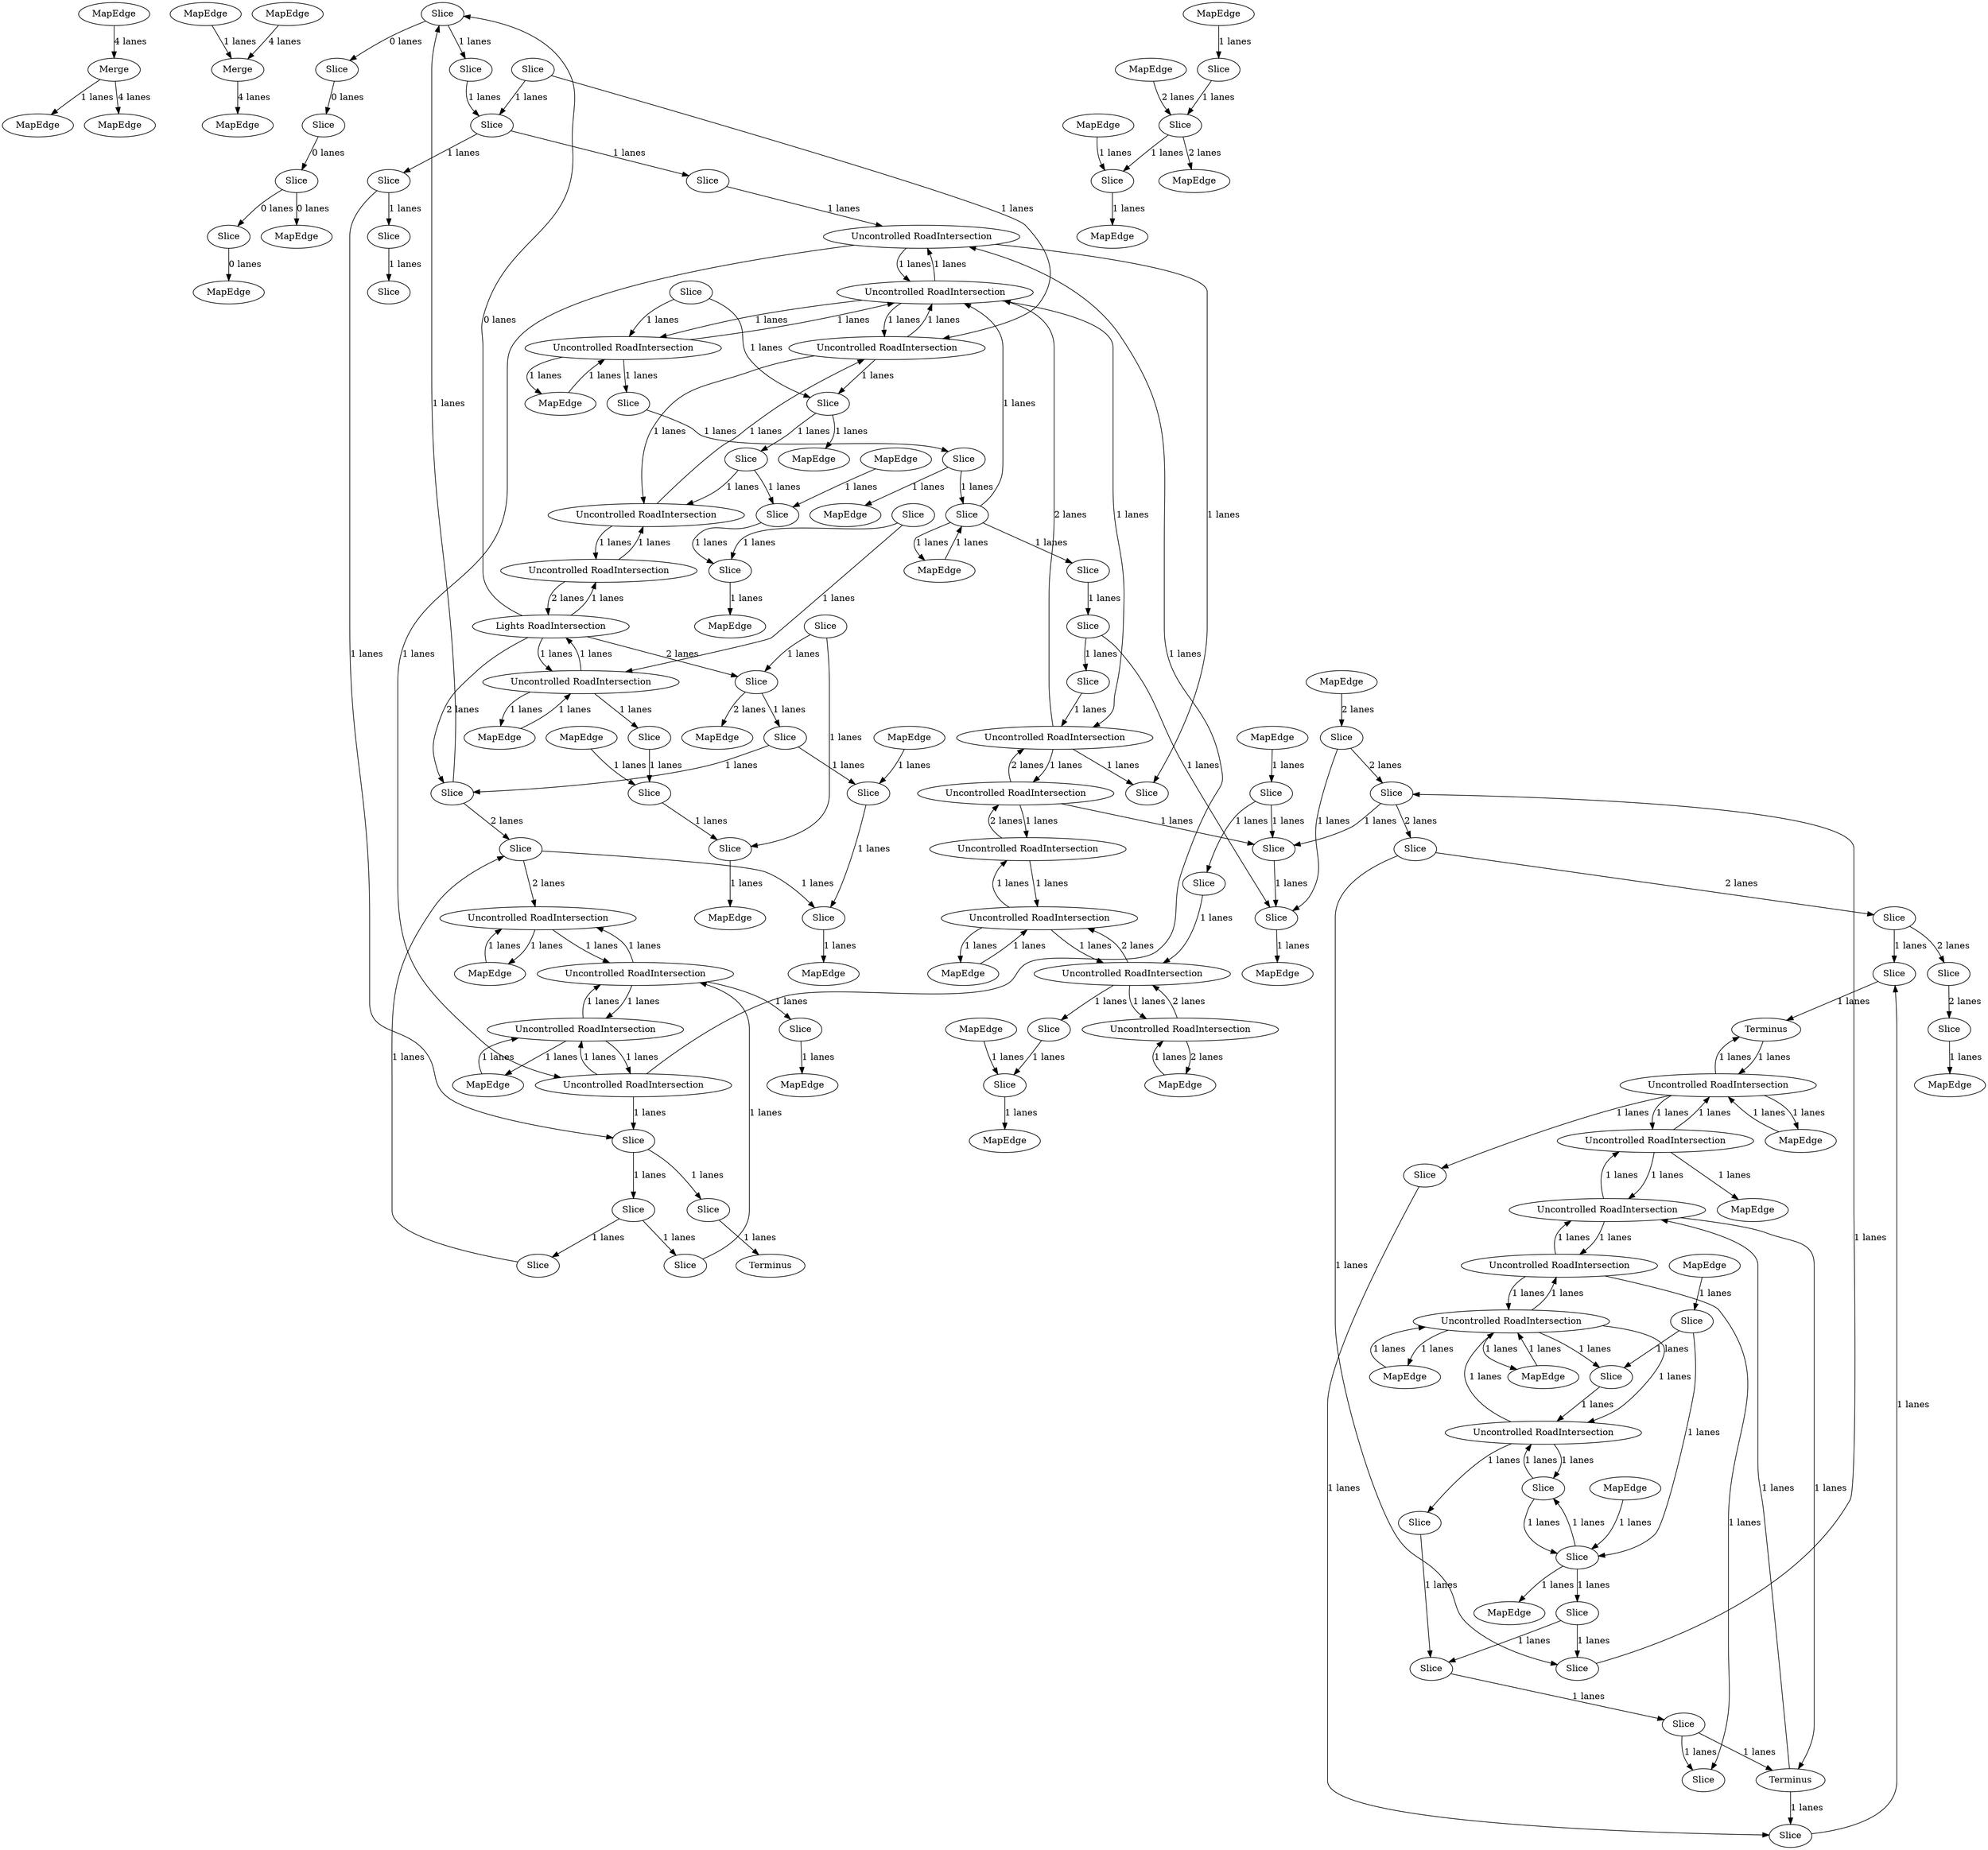 digraph {
    0 [ label = "Merge" ]
    1 [ label = "MapEdge" ]
    2 [ label = "Merge" ]
    3 [ label = "MapEdge" ]
    4 [ label = "Slice" ]
    5 [ label = "Lights RoadIntersection" ]
    6 [ label = "MapEdge" ]
    7 [ label = "Slice" ]
    8 [ label = "Slice" ]
    9 [ label = "Uncontrolled RoadIntersection" ]
    10 [ label = "MapEdge" ]
    11 [ label = "MapEdge" ]
    12 [ label = "Slice" ]
    13 [ label = "MapEdge" ]
    14 [ label = "MapEdge" ]
    15 [ label = "Uncontrolled RoadIntersection" ]
    16 [ label = "MapEdge" ]
    17 [ label = "Uncontrolled RoadIntersection" ]
    18 [ label = "Uncontrolled RoadIntersection" ]
    19 [ label = "Uncontrolled RoadIntersection" ]
    20 [ label = "MapEdge" ]
    21 [ label = "Uncontrolled RoadIntersection" ]
    22 [ label = "Uncontrolled RoadIntersection" ]
    23 [ label = "Slice" ]
    24 [ label = "Terminus" ]
    25 [ label = "Slice" ]
    26 [ label = "MapEdge" ]
    27 [ label = "Slice" ]
    28 [ label = "Slice" ]
    29 [ label = "MapEdge" ]
    30 [ label = "Terminus" ]
    31 [ label = "Slice" ]
    32 [ label = "Slice" ]
    33 [ label = "MapEdge" ]
    34 [ label = "MapEdge" ]
    35 [ label = "Uncontrolled RoadIntersection" ]
    36 [ label = "Uncontrolled RoadIntersection" ]
    37 [ label = "MapEdge" ]
    38 [ label = "MapEdge" ]
    39 [ label = "MapEdge" ]
    40 [ label = "Slice" ]
    41 [ label = "MapEdge" ]
    42 [ label = "MapEdge" ]
    43 [ label = "Slice" ]
    44 [ label = "Slice" ]
    45 [ label = "Slice" ]
    46 [ label = "MapEdge" ]
    47 [ label = "Slice" ]
    48 [ label = "Slice" ]
    49 [ label = "MapEdge" ]
    50 [ label = "Slice" ]
    51 [ label = "MapEdge" ]
    52 [ label = "Slice" ]
    53 [ label = "Uncontrolled RoadIntersection" ]
    54 [ label = "MapEdge" ]
    55 [ label = "MapEdge" ]
    56 [ label = "Slice" ]
    57 [ label = "Slice" ]
    58 [ label = "MapEdge" ]
    59 [ label = "MapEdge" ]
    60 [ label = "Uncontrolled RoadIntersection" ]
    61 [ label = "MapEdge" ]
    62 [ label = "MapEdge" ]
    63 [ label = "Uncontrolled RoadIntersection" ]
    64 [ label = "Slice" ]
    65 [ label = "Slice" ]
    66 [ label = "Slice" ]
    67 [ label = "Slice" ]
    68 [ label = "Slice" ]
    69 [ label = "Slice" ]
    70 [ label = "Slice" ]
    71 [ label = "MapEdge" ]
    72 [ label = "MapEdge" ]
    73 [ label = "Slice" ]
    74 [ label = "Slice" ]
    75 [ label = "MapEdge" ]
    76 [ label = "Slice" ]
    77 [ label = "Slice" ]
    78 [ label = "Slice" ]
    79 [ label = "MapEdge" ]
    80 [ label = "Slice" ]
    81 [ label = "Slice" ]
    82 [ label = "Slice" ]
    83 [ label = "Slice" ]
    84 [ label = "Slice" ]
    85 [ label = "Slice" ]
    86 [ label = "Slice" ]
    87 [ label = "Slice" ]
    88 [ label = "Slice" ]
    89 [ label = "Uncontrolled RoadIntersection" ]
    90 [ label = "Slice" ]
    91 [ label = "Slice" ]
    92 [ label = "Slice" ]
    93 [ label = "Slice" ]
    94 [ label = "Slice" ]
    95 [ label = "Slice" ]
    96 [ label = "MapEdge" ]
    97 [ label = "Slice" ]
    98 [ label = "Uncontrolled RoadIntersection" ]
    99 [ label = "Uncontrolled RoadIntersection" ]
    100 [ label = "Slice" ]
    101 [ label = "Slice" ]
    102 [ label = "Slice" ]
    103 [ label = "Uncontrolled RoadIntersection" ]
    104 [ label = "Uncontrolled RoadIntersection" ]
    105 [ label = "Slice" ]
    106 [ label = "Slice" ]
    107 [ label = "Slice" ]
    108 [ label = "Slice" ]
    109 [ label = "Slice" ]
    110 [ label = "MapEdge" ]
    111 [ label = "Slice" ]
    112 [ label = "MapEdge" ]
    113 [ label = "Uncontrolled RoadIntersection" ]
    114 [ label = "Slice" ]
    115 [ label = "Slice" ]
    116 [ label = "Slice" ]
    117 [ label = "Uncontrolled RoadIntersection" ]
    118 [ label = "Slice" ]
    119 [ label = "MapEdge" ]
    120 [ label = "MapEdge" ]
    121 [ label = "Slice" ]
    122 [ label = "Slice" ]
    123 [ label = "MapEdge" ]
    124 [ label = "MapEdge" ]
    125 [ label = "MapEdge" ]
    126 [ label = "MapEdge" ]
    127 [ label = "MapEdge" ]
    128 [ label = "Uncontrolled RoadIntersection" ]
    129 [ label = "Slice" ]
    130 [ label = "Slice" ]
    131 [ label = "Slice" ]
    132 [ label = "Slice" ]
    133 [ label = "Uncontrolled RoadIntersection" ]
    134 [ label = "Terminus" ]
    135 [ label = "Slice" ]
    136 [ label = "Uncontrolled RoadIntersection" ]
    137 [ label = "MapEdge" ]
    138 [ label = "Slice" ]
    139 [ label = "Uncontrolled RoadIntersection" ]
    140 [ label = "MapEdge" ]
    0 -> 1 [ label = "1 lanes" ]
    2 -> 3 [ label = "4 lanes" ]
    84 -> 4 [ label = "0 lanes" ]
    5 -> 84 [ label = "0 lanes" ]
    6 -> 0 [ label = "4 lanes" ]
    8 -> 7 [ label = "0 lanes" ]
    9 -> 10 [ label = "2 lanes" ]
    10 -> 9 [ label = "1 lanes" ]
    12 -> 11 [ label = "0 lanes" ]
    0 -> 13 [ label = "4 lanes" ]
    14 -> 15 [ label = "1 lanes" ]
    15 -> 14 [ label = "1 lanes" ]
    16 -> 17 [ label = "1 lanes" ]
    17 -> 16 [ label = "1 lanes" ]
    5 -> 85 [ label = "2 lanes" ]
    85 -> 86 [ label = "2 lanes" ]
    86 -> 18 [ label = "2 lanes" ]
    19 -> 89 [ label = "1 lanes" ]
    89 -> 19 [ label = "1 lanes" ]
    89 -> 18 [ label = "1 lanes" ]
    18 -> 89 [ label = "1 lanes" ]
    18 -> 20 [ label = "1 lanes" ]
    20 -> 18 [ label = "1 lanes" ]
    21 -> 63 [ label = "1 lanes" ]
    63 -> 21 [ label = "1 lanes" ]
    63 -> 99 [ label = "1 lanes" ]
    99 -> 63 [ label = "1 lanes" ]
    99 -> 22 [ label = "1 lanes" ]
    22 -> 99 [ label = "1 lanes" ]
    23 -> 24 [ label = "1 lanes" ]
    26 -> 98 [ label = "1 lanes" ]
    98 -> 26 [ label = "1 lanes" ]
    98 -> 5 [ label = "1 lanes" ]
    5 -> 98 [ label = "1 lanes" ]
    28 -> 27 [ label = "2 lanes" ]
    25 -> 29 [ label = "2 lanes" ]
    31 -> 30 [ label = "1 lanes" ]
    69 -> 32 [ label = "1 lanes" ]
    33 -> 69 [ label = "1 lanes" ]
    32 -> 69 [ label = "1 lanes" ]
    69 -> 34 [ label = "1 lanes" ]
    35 -> 139 [ label = "2 lanes" ]
    139 -> 35 [ label = "1 lanes" ]
    139 -> 104 [ label = "2 lanes" ]
    104 -> 139 [ label = "1 lanes" ]
    104 -> 21 [ label = "2 lanes" ]
    21 -> 104 [ label = "1 lanes" ]
    4 -> 8 [ label = "0 lanes" ]
    7 -> 12 [ label = "0 lanes" ]
    21 -> 36 [ label = "1 lanes" ]
    36 -> 21 [ label = "1 lanes" ]
    27 -> 37 [ label = "1 lanes" ]
    38 -> 2 [ label = "1 lanes" ]
    39 -> 25 [ label = "2 lanes" ]
    40 -> 31 [ label = "1 lanes" ]
    15 -> 53 [ label = "1 lanes" ]
    53 -> 15 [ label = "1 lanes" ]
    53 -> 133 [ label = "1 lanes" ]
    133 -> 53 [ label = "1 lanes" ]
    133 -> 113 [ label = "1 lanes" ]
    113 -> 133 [ label = "1 lanes" ]
    113 -> 17 [ label = "1 lanes" ]
    17 -> 113 [ label = "1 lanes" ]
    17 -> 41 [ label = "1 lanes" ]
    41 -> 17 [ label = "1 lanes" ]
    42 -> 19 [ label = "1 lanes" ]
    19 -> 42 [ label = "1 lanes" ]
    19 -> 128 [ label = "1 lanes" ]
    128 -> 19 [ label = "1 lanes" ]
    128 -> 103 [ label = "1 lanes" ]
    103 -> 128 [ label = "1 lanes" ]
    103 -> 21 [ label = "1 lanes" ]
    21 -> 103 [ label = "1 lanes" ]
    40 -> 28 [ label = "2 lanes" ]
    48 -> 40 [ label = "2 lanes" ]
    43 -> 48 [ label = "2 lanes" ]
    47 -> 43 [ label = "1 lanes" ]
    44 -> 47 [ label = "1 lanes" ]
    46 -> 45 [ label = "1 lanes" ]
    48 -> 47 [ label = "1 lanes" ]
    36 -> 49 [ label = "1 lanes" ]
    49 -> 36 [ label = "1 lanes" ]
    36 -> 50 [ label = "1 lanes" ]
    51 -> 52 [ label = "1 lanes" ]
    52 -> 51 [ label = "1 lanes" ]
    52 -> 21 [ label = "1 lanes" ]
    53 -> 54 [ label = "1 lanes" ]
    5 -> 111 [ label = "2 lanes" ]
    111 -> 55 [ label = "2 lanes" ]
    56 -> 43 [ label = "2 lanes" ]
    115 -> 57 [ label = "1 lanes" ]
    58 -> 115 [ label = "1 lanes" ]
    59 -> 60 [ label = "1 lanes" ]
    60 -> 59 [ label = "1 lanes" ]
    7 -> 61 [ label = "0 lanes" ]
    80 -> 62 [ label = "1 lanes" ]
    63 -> 80 [ label = "1 lanes" ]
    52 -> 64 [ label = "1 lanes" ]
    44 -> 65 [ label = "1 lanes" ]
    136 -> 66 [ label = "1 lanes" ]
    67 -> 136 [ label = "1 lanes" ]
    69 -> 44 [ label = "1 lanes" ]
    70 -> 69 [ label = "1 lanes" ]
    70 -> 67 [ label = "1 lanes" ]
    71 -> 70 [ label = "1 lanes" ]
    73 -> 72 [ label = "1 lanes" ]
    74 -> 31 [ label = "1 lanes" ]
    76 -> 75 [ label = "1 lanes" ]
    78 -> 76 [ label = "1 lanes" ]
    77 -> 78 [ label = "1 lanes" ]
    79 -> 78 [ label = "1 lanes" ]
    81 -> 80 [ label = "1 lanes" ]
    82 -> 63 [ label = "1 lanes" ]
    84 -> 83 [ label = "1 lanes" ]
    85 -> 84 [ label = "1 lanes" ]
    77 -> 85 [ label = "1 lanes" ]
    86 -> 76 [ label = "1 lanes" ]
    87 -> 86 [ label = "1 lanes" ]
    89 -> 88 [ label = "1 lanes" ]
    90 -> 89 [ label = "1 lanes" ]
    129 -> 91 [ label = "1 lanes" ]
    131 -> 129 [ label = "1 lanes" ]
    93 -> 131 [ label = "1 lanes" ]
    82 -> 93 [ label = "1 lanes" ]
    93 -> 92 [ label = "1 lanes" ]
    83 -> 93 [ label = "1 lanes" ]
    91 -> 87 [ label = "1 lanes" ]
    95 -> 94 [ label = "1 lanes" ]
    94 -> 96 [ label = "1 lanes" ]
    45 -> 94 [ label = "1 lanes" ]
    98 -> 97 [ label = "1 lanes" ]
    95 -> 98 [ label = "1 lanes" ]
    100 -> 45 [ label = "1 lanes" ]
    80 -> 100 [ label = "1 lanes" ]
    100 -> 99 [ label = "1 lanes" ]
    102 -> 101 [ label = "1 lanes" ]
    66 -> 65 [ label = "1 lanes" ]
    91 -> 90 [ label = "1 lanes" ]
    103 -> 68 [ label = "1 lanes" ]
    92 -> 103 [ label = "1 lanes" ]
    104 -> 68 [ label = "1 lanes" ]
    105 -> 104 [ label = "1 lanes" ]
    50 -> 73 [ label = "1 lanes" ]
    64 -> 106 [ label = "1 lanes" ]
    106 -> 105 [ label = "1 lanes" ]
    73 -> 52 [ label = "1 lanes" ]
    60 -> 35 [ label = "1 lanes" ]
    35 -> 60 [ label = "1 lanes" ]
    60 -> 117 [ label = "1 lanes" ]
    117 -> 60 [ label = "2 lanes" ]
    117 -> 9 [ label = "1 lanes" ]
    9 -> 117 [ label = "2 lanes" ]
    108 -> 107 [ label = "1 lanes" ]
    97 -> 108 [ label = "1 lanes" ]
    109 -> 107 [ label = "1 lanes" ]
    107 -> 110 [ label = "1 lanes" ]
    111 -> 77 [ label = "1 lanes" ]
    109 -> 111 [ label = "1 lanes" ]
    112 -> 108 [ label = "1 lanes" ]
    113 -> 101 [ label = "1 lanes" ]
    115 -> 114 [ label = "1 lanes" ]
    117 -> 116 [ label = "1 lanes" ]
    114 -> 117 [ label = "1 lanes" ]
    116 -> 118 [ label = "1 lanes" ]
    118 -> 119 [ label = "1 lanes" ]
    120 -> 118 [ label = "1 lanes" ]
    121 -> 25 [ label = "1 lanes" ]
    25 -> 122 [ label = "1 lanes" ]
    123 -> 121 [ label = "1 lanes" ]
    88 -> 124 [ label = "1 lanes" ]
    122 -> 125 [ label = "1 lanes" ]
    126 -> 122 [ label = "1 lanes" ]
    127 -> 2 [ label = "4 lanes" ]
    22 -> 5 [ label = "2 lanes" ]
    5 -> 22 [ label = "1 lanes" ]
    128 -> 129 [ label = "1 lanes" ]
    129 -> 23 [ label = "1 lanes" ]
    131 -> 130 [ label = "1 lanes" ]
    130 -> 132 [ label = "1 lanes" ]
    17 -> 67 [ label = "1 lanes" ]
    133 -> 134 [ label = "1 lanes" ]
    134 -> 133 [ label = "1 lanes" ]
    134 -> 74 [ label = "1 lanes" ]
    102 -> 134 [ label = "1 lanes" ]
    65 -> 102 [ label = "1 lanes" ]
    135 -> 74 [ label = "1 lanes" ]
    15 -> 135 [ label = "1 lanes" ]
    17 -> 136 [ label = "1 lanes" ]
    136 -> 17 [ label = "1 lanes" ]
    136 -> 32 [ label = "1 lanes" ]
    32 -> 136 [ label = "1 lanes" ]
    15 -> 30 [ label = "1 lanes" ]
    30 -> 15 [ label = "1 lanes" ]
    81 -> 36 [ label = "1 lanes" ]
    43 -> 57 [ label = "1 lanes" ]
    138 -> 137 [ label = "1 lanes" ]
    106 -> 138 [ label = "1 lanes" ]
    57 -> 138 [ label = "1 lanes" ]
    56 -> 138 [ label = "1 lanes" ]
    139 -> 57 [ label = "1 lanes" ]
    140 -> 56 [ label = "2 lanes" ]
}
